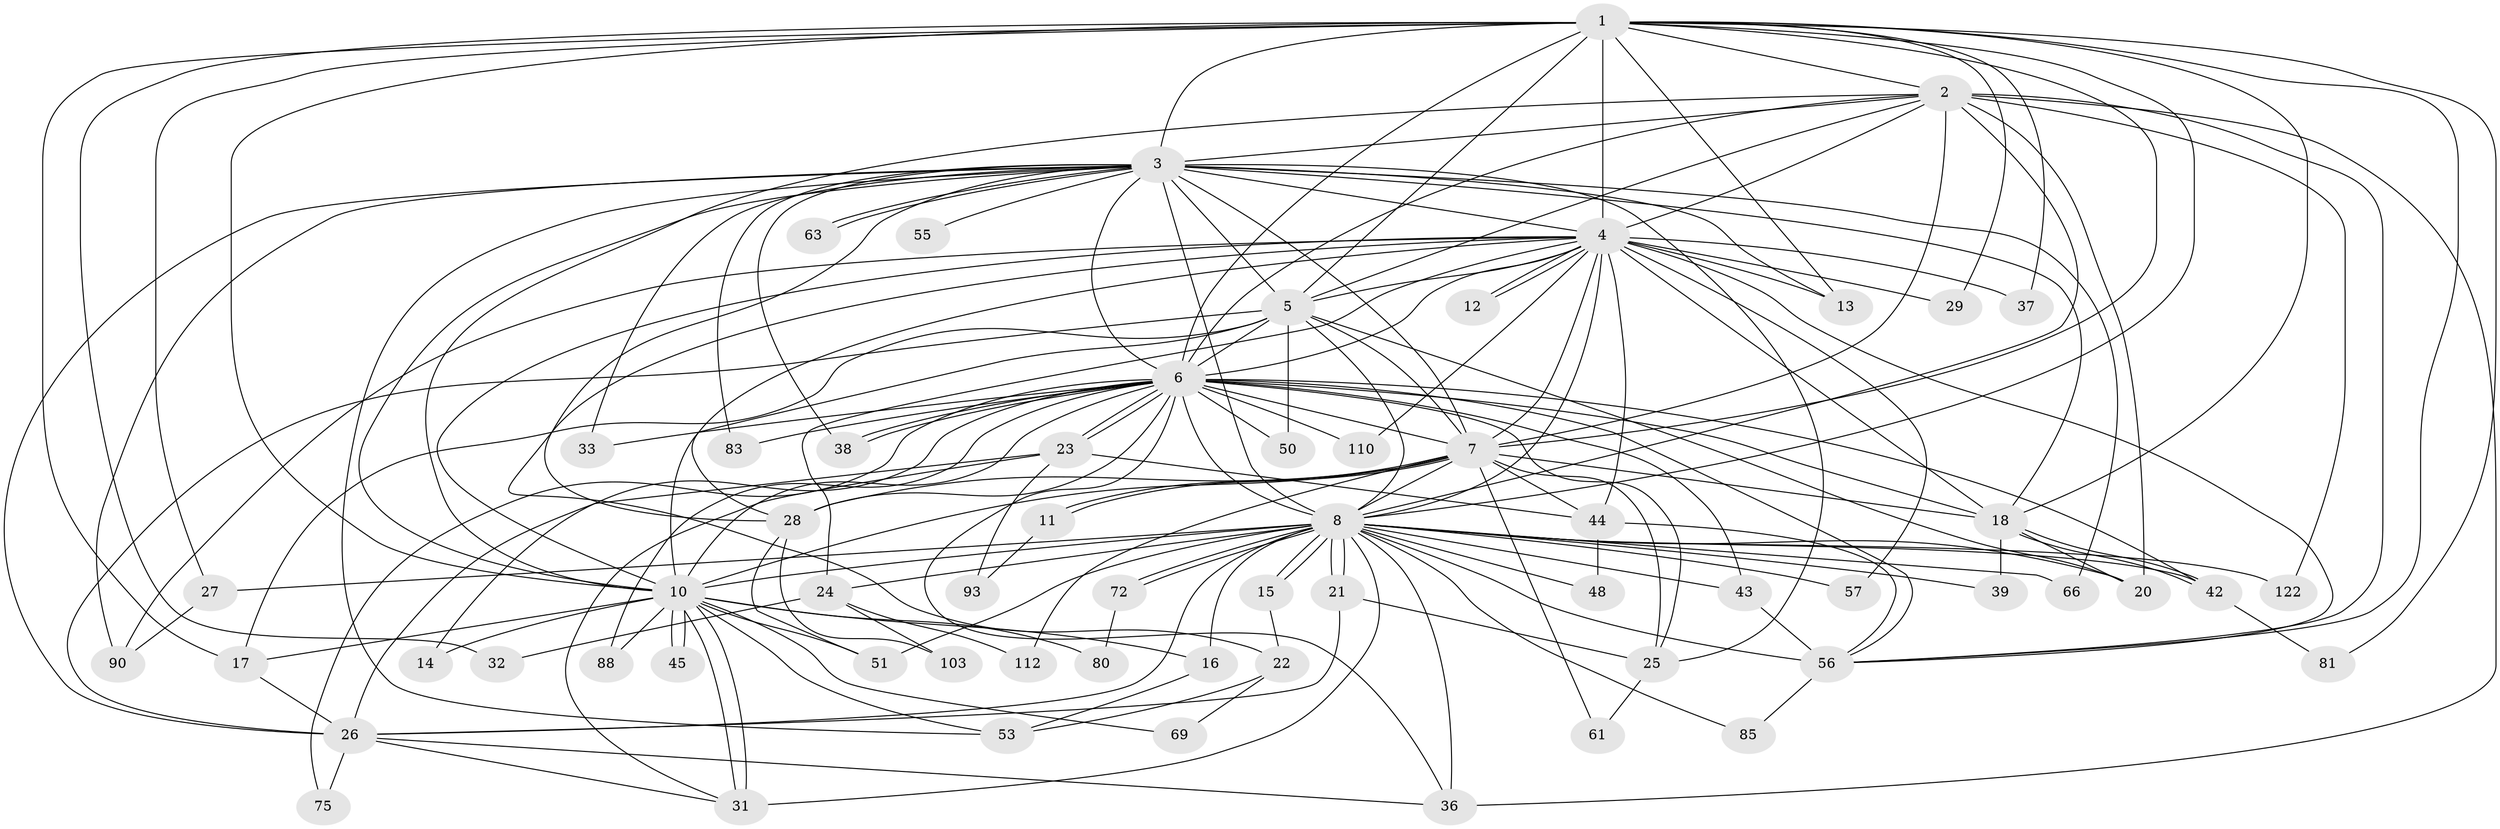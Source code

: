 // original degree distribution, {22: 0.008064516129032258, 14: 0.016129032258064516, 24: 0.016129032258064516, 28: 0.016129032258064516, 17: 0.008064516129032258, 33: 0.008064516129032258, 21: 0.008064516129032258, 3: 0.20161290322580644, 2: 0.5403225806451613, 4: 0.056451612903225805, 9: 0.008064516129032258, 5: 0.08064516129032258, 6: 0.024193548387096774, 7: 0.008064516129032258}
// Generated by graph-tools (version 1.1) at 2025/14/03/09/25 04:14:13]
// undirected, 62 vertices, 174 edges
graph export_dot {
graph [start="1"]
  node [color=gray90,style=filled];
  1;
  2 [super="+79"];
  3 [super="+87+54+40+58+59+35"];
  4 [super="+30+41"];
  5;
  6 [super="+70+78+47"];
  7;
  8 [super="+9+101+34+65"];
  10;
  11;
  12;
  13;
  14;
  15;
  16;
  17 [super="+19+77"];
  18 [super="+98"];
  20 [super="+71"];
  21 [super="+111"];
  22;
  23 [super="+74"];
  24;
  25;
  26 [super="+115+76+68"];
  27;
  28;
  29;
  31 [super="+118"];
  32;
  33;
  36 [super="+60"];
  37;
  38;
  39;
  42 [super="+114+119"];
  43;
  44 [super="+52+102"];
  45;
  48;
  50;
  51 [super="+94"];
  53 [super="+64+109"];
  55;
  56 [super="+116+95+82"];
  57;
  61;
  63;
  66;
  69;
  72;
  75;
  80;
  81;
  83;
  85;
  88;
  90 [super="+123"];
  93;
  103;
  110;
  112;
  122;
  1 -- 2;
  1 -- 3 [weight=2];
  1 -- 4 [weight=3];
  1 -- 5;
  1 -- 6;
  1 -- 7;
  1 -- 8 [weight=2];
  1 -- 10;
  1 -- 13;
  1 -- 17 [weight=2];
  1 -- 27;
  1 -- 29;
  1 -- 32;
  1 -- 37;
  1 -- 81;
  1 -- 18;
  1 -- 56;
  2 -- 3;
  2 -- 4;
  2 -- 5;
  2 -- 6;
  2 -- 7;
  2 -- 8 [weight=2];
  2 -- 10;
  2 -- 122;
  2 -- 36 [weight=2];
  2 -- 20;
  2 -- 56;
  3 -- 4 [weight=4];
  3 -- 5;
  3 -- 6;
  3 -- 7;
  3 -- 8 [weight=9];
  3 -- 10;
  3 -- 18 [weight=2];
  3 -- 28 [weight=2];
  3 -- 33;
  3 -- 55 [weight=2];
  3 -- 63;
  3 -- 63;
  3 -- 83;
  3 -- 90;
  3 -- 53;
  3 -- 25;
  3 -- 66;
  3 -- 38;
  3 -- 13;
  3 -- 26;
  4 -- 5;
  4 -- 6;
  4 -- 7;
  4 -- 8 [weight=3];
  4 -- 10;
  4 -- 12;
  4 -- 12;
  4 -- 13;
  4 -- 22;
  4 -- 24;
  4 -- 29;
  4 -- 37;
  4 -- 44 [weight=2];
  4 -- 57;
  4 -- 90;
  4 -- 110;
  4 -- 56;
  4 -- 18;
  4 -- 28;
  5 -- 6;
  5 -- 7;
  5 -- 8 [weight=2];
  5 -- 10;
  5 -- 17;
  5 -- 50;
  5 -- 26 [weight=2];
  5 -- 20;
  6 -- 7;
  6 -- 8 [weight=4];
  6 -- 10;
  6 -- 14;
  6 -- 23;
  6 -- 23;
  6 -- 25;
  6 -- 33;
  6 -- 38;
  6 -- 38;
  6 -- 43;
  6 -- 50;
  6 -- 75;
  6 -- 88;
  6 -- 110;
  6 -- 83;
  6 -- 28;
  6 -- 42;
  6 -- 56;
  6 -- 36;
  6 -- 18;
  7 -- 8 [weight=2];
  7 -- 10;
  7 -- 11;
  7 -- 11;
  7 -- 18;
  7 -- 25;
  7 -- 28;
  7 -- 44;
  7 -- 61;
  7 -- 112;
  8 -- 10 [weight=2];
  8 -- 15;
  8 -- 15;
  8 -- 21;
  8 -- 21;
  8 -- 24;
  8 -- 26 [weight=2];
  8 -- 36 [weight=2];
  8 -- 56 [weight=3];
  8 -- 57;
  8 -- 72;
  8 -- 72;
  8 -- 66;
  8 -- 16;
  8 -- 20;
  8 -- 85;
  8 -- 27;
  8 -- 39;
  8 -- 42;
  8 -- 43;
  8 -- 48;
  8 -- 51;
  8 -- 122;
  8 -- 31;
  10 -- 14;
  10 -- 16;
  10 -- 31;
  10 -- 31;
  10 -- 45;
  10 -- 45;
  10 -- 53;
  10 -- 69;
  10 -- 80;
  10 -- 88;
  10 -- 51;
  10 -- 17;
  11 -- 93;
  15 -- 22;
  16 -- 53;
  17 -- 26;
  18 -- 20;
  18 -- 39;
  18 -- 42;
  18 -- 42;
  21 -- 26;
  21 -- 25;
  22 -- 53;
  22 -- 69;
  23 -- 26;
  23 -- 93;
  23 -- 31;
  23 -- 44;
  24 -- 32;
  24 -- 103;
  24 -- 112;
  25 -- 61;
  26 -- 36;
  26 -- 31;
  26 -- 75;
  27 -- 90;
  28 -- 51;
  28 -- 103;
  42 -- 81;
  43 -- 56;
  44 -- 48;
  44 -- 56;
  56 -- 85;
  72 -- 80;
}
